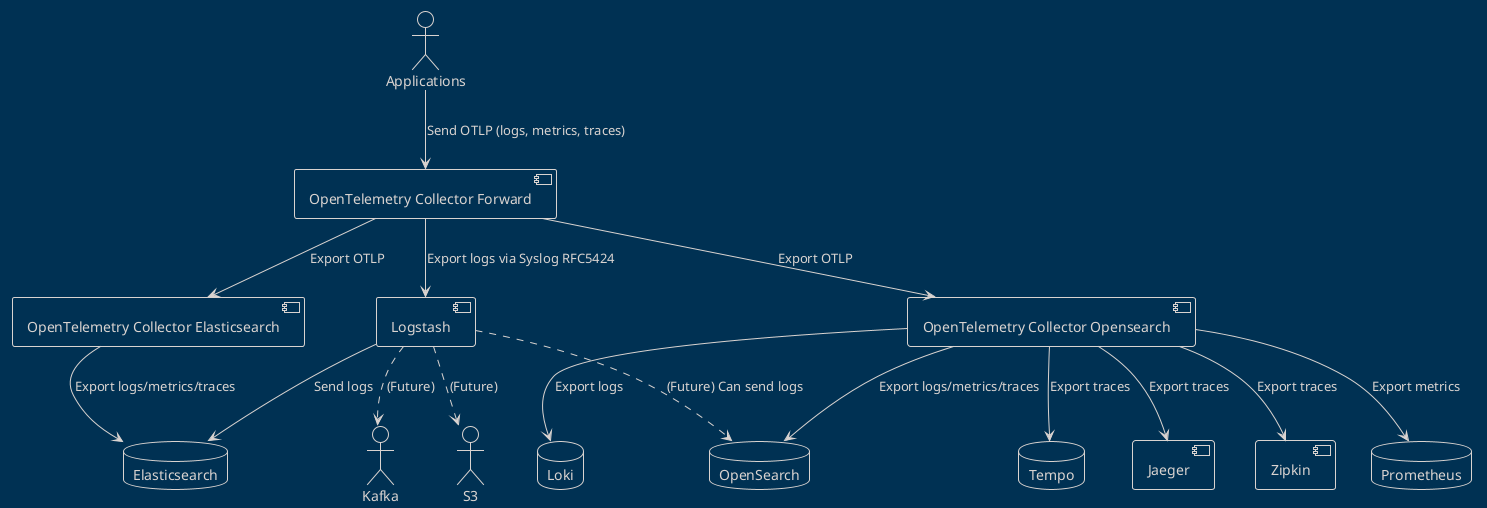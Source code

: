 @startuml
!theme blueprint

actor Applications as App

component "OpenTelemetry Collector Forward" as OtelForward

component "OpenTelemetry Collector Opensearch" as OtelOpensearch
database "OpenSearch" as OpenSearch
database "Prometheus" as Prometheus
database "Loki" as Loki
database "Tempo" as Tempo
component "Jaeger" as Jaeger
component "Zipkin" as Zipkin

component "OpenTelemetry Collector Elasticsearch" as OtelElasticsearch
database "Elasticsearch" as Elasticsearch

component "Logstash" as Logstash

App --> OtelForward : Send OTLP (logs, metrics, traces)

OtelForward --> OtelOpensearch : Export OTLP
OtelOpensearch --> OpenSearch : Export logs/metrics/traces
OtelOpensearch --> Prometheus : Export metrics
OtelOpensearch --> Loki : Export logs
OtelOpensearch --> Tempo : Export traces
OtelOpensearch --> Jaeger : Export traces
OtelOpensearch --> Zipkin : Export traces

OtelForward --> OtelElasticsearch : Export OTLP
OtelElasticsearch --> Elasticsearch : Export logs/metrics/traces

OtelForward --> Logstash : Export logs via Syslog RFC5424
Logstash --> Elasticsearch : Send logs
Logstash ..> OpenSearch : (Future) Can send logs
Logstash ..> S3 : (Future)
Logstash ..> Kafka : (Future)

@enduml